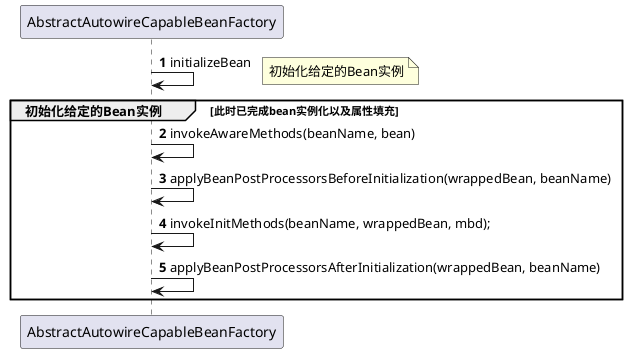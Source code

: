 @startuml
'https://plantuml.com/sequence-diagram

autonumber

AbstractAutowireCapableBeanFactory -> AbstractAutowireCapableBeanFactory: initializeBean
note right: 初始化给定的Bean实例
group 初始化给定的Bean实例 [此时已完成bean实例化以及属性填充]
AbstractAutowireCapableBeanFactory -> AbstractAutowireCapableBeanFactory: invokeAwareMethods(beanName, bean)
AbstractAutowireCapableBeanFactory -> AbstractAutowireCapableBeanFactory: applyBeanPostProcessorsBeforeInitialization(wrappedBean, beanName)
AbstractAutowireCapableBeanFactory -> AbstractAutowireCapableBeanFactory: invokeInitMethods(beanName, wrappedBean, mbd);
AbstractAutowireCapableBeanFactory -> AbstractAutowireCapableBeanFactory: applyBeanPostProcessorsAfterInitialization(wrappedBean, beanName)
end
@enduml